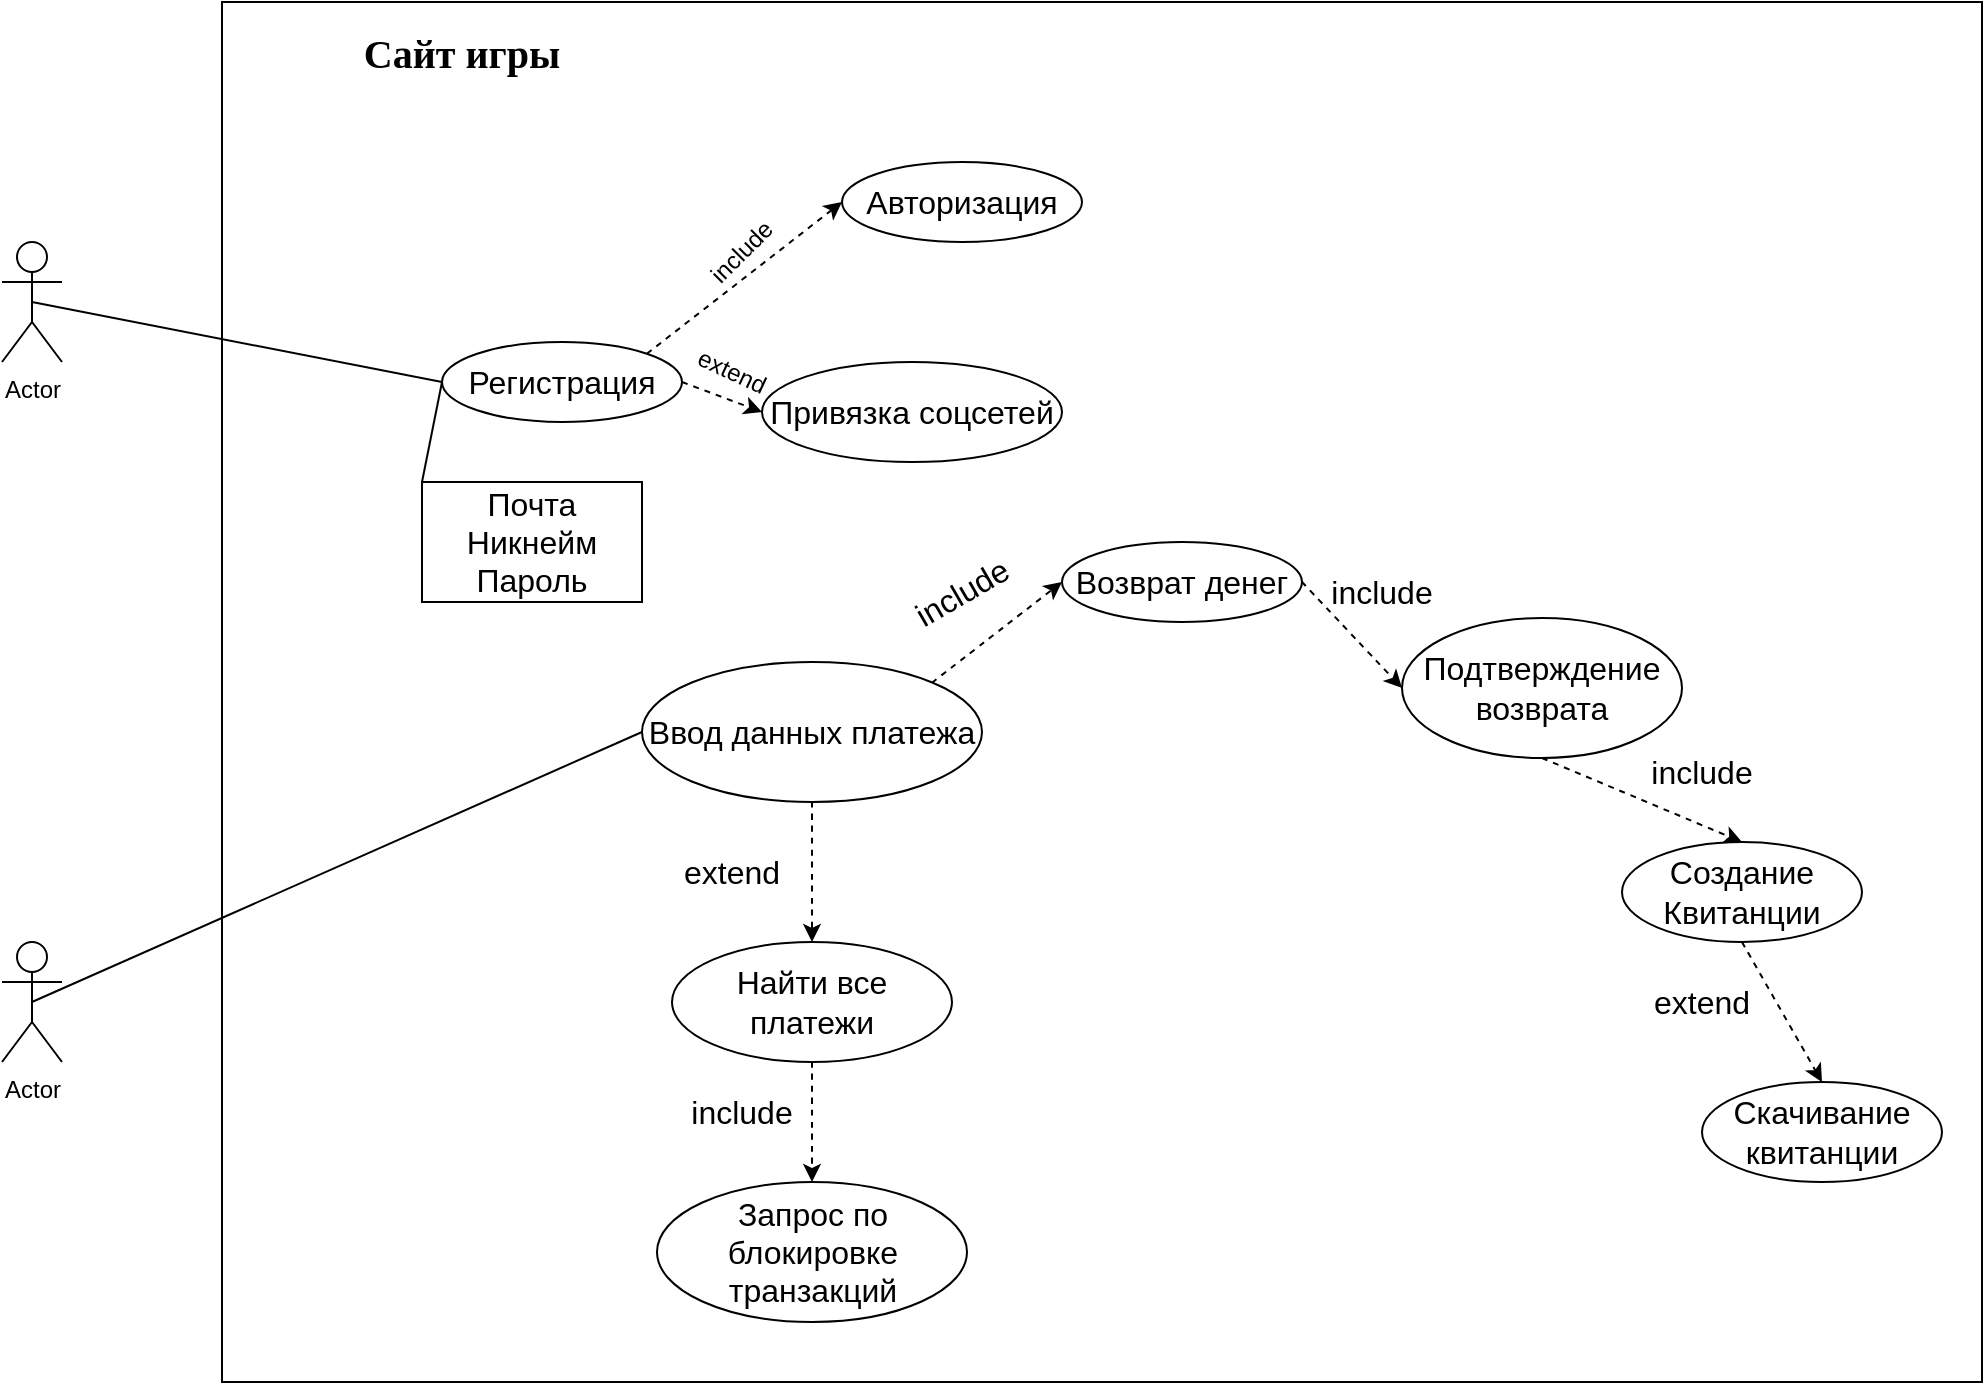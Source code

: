 <mxfile version="20.7.4" type="github">
  <diagram name="Page-1" id="e7e014a7-5840-1c2e-5031-d8a46d1fe8dd">
    <mxGraphModel dx="1386" dy="791" grid="1" gridSize="10" guides="1" tooltips="1" connect="1" arrows="1" fold="1" page="1" pageScale="1" pageWidth="1169" pageHeight="826" background="none" math="0" shadow="0">
      <root>
        <mxCell id="0" />
        <mxCell id="1" parent="0" />
        <mxCell id="cRHzYJ0gQjoIReFaO4qA-41" value="Actor" style="shape=umlActor;verticalLabelPosition=bottom;verticalAlign=top;html=1;outlineConnect=0;rounded=0;" vertex="1" parent="1">
          <mxGeometry x="70" y="190" width="30" height="60" as="geometry" />
        </mxCell>
        <mxCell id="cRHzYJ0gQjoIReFaO4qA-42" value="" style="rounded=0;whiteSpace=wrap;html=1;" vertex="1" parent="1">
          <mxGeometry x="180" y="70" width="880" height="690" as="geometry" />
        </mxCell>
        <mxCell id="cRHzYJ0gQjoIReFaO4qA-43" value="Сайт игры" style="text;html=1;strokeColor=none;fillColor=none;align=center;verticalAlign=middle;whiteSpace=wrap;rounded=0;hachureGap=4;fontFamily=Times New Roman;fontSize=20;fontStyle=1;" vertex="1" parent="1">
          <mxGeometry x="190" y="70" width="220" height="50" as="geometry" />
        </mxCell>
        <mxCell id="cRHzYJ0gQjoIReFaO4qA-44" value="Регистрация" style="ellipse;whiteSpace=wrap;html=1;fontSize=16;" vertex="1" parent="1">
          <mxGeometry x="290" y="240" width="120" height="40" as="geometry" />
        </mxCell>
        <mxCell id="cRHzYJ0gQjoIReFaO4qA-45" value="Почта&lt;br&gt;Никнейм&lt;br&gt;Пароль" style="rounded=0;whiteSpace=wrap;html=1;fontSize=16;" vertex="1" parent="1">
          <mxGeometry x="280" y="310" width="110" height="60" as="geometry" />
        </mxCell>
        <mxCell id="cRHzYJ0gQjoIReFaO4qA-46" value="" style="endArrow=none;html=1;rounded=0;fontSize=12;curved=1;exitX=0.5;exitY=0.5;exitDx=0;exitDy=0;exitPerimeter=0;entryX=0;entryY=0.5;entryDx=0;entryDy=0;" edge="1" parent="1" source="cRHzYJ0gQjoIReFaO4qA-41" target="cRHzYJ0gQjoIReFaO4qA-44">
          <mxGeometry width="50" height="50" relative="1" as="geometry">
            <mxPoint x="150" y="449" as="sourcePoint" />
            <mxPoint x="200" y="399" as="targetPoint" />
          </mxGeometry>
        </mxCell>
        <mxCell id="cRHzYJ0gQjoIReFaO4qA-47" value="Actor" style="shape=umlActor;verticalLabelPosition=bottom;verticalAlign=top;html=1;outlineConnect=0;rounded=0;" vertex="1" parent="1">
          <mxGeometry x="70" y="540" width="30" height="60" as="geometry" />
        </mxCell>
        <mxCell id="cRHzYJ0gQjoIReFaO4qA-48" value="" style="endArrow=none;html=1;rounded=0;fontSize=12;curved=1;exitX=0;exitY=0;exitDx=0;exitDy=0;entryX=0;entryY=0.5;entryDx=0;entryDy=0;" edge="1" parent="1" source="cRHzYJ0gQjoIReFaO4qA-45" target="cRHzYJ0gQjoIReFaO4qA-44">
          <mxGeometry width="50" height="50" relative="1" as="geometry">
            <mxPoint x="245" y="330" as="sourcePoint" />
            <mxPoint x="280" y="260" as="targetPoint" />
          </mxGeometry>
        </mxCell>
        <mxCell id="cRHzYJ0gQjoIReFaO4qA-49" value="Авторизация" style="ellipse;whiteSpace=wrap;html=1;fontSize=16;" vertex="1" parent="1">
          <mxGeometry x="490" y="150" width="120" height="40" as="geometry" />
        </mxCell>
        <mxCell id="cRHzYJ0gQjoIReFaO4qA-50" value="Ввод данных платежа" style="ellipse;whiteSpace=wrap;html=1;fontSize=16;" vertex="1" parent="1">
          <mxGeometry x="390" y="400" width="170" height="70" as="geometry" />
        </mxCell>
        <mxCell id="cRHzYJ0gQjoIReFaO4qA-51" value="" style="endArrow=none;html=1;rounded=0;fontSize=12;curved=1;exitX=0.5;exitY=0.5;exitDx=0;exitDy=0;exitPerimeter=0;entryX=0;entryY=0.5;entryDx=0;entryDy=0;" edge="1" parent="1" source="cRHzYJ0gQjoIReFaO4qA-47" target="cRHzYJ0gQjoIReFaO4qA-50">
          <mxGeometry width="50" height="50" relative="1" as="geometry">
            <mxPoint x="510" y="450" as="sourcePoint" />
            <mxPoint x="560" y="400" as="targetPoint" />
          </mxGeometry>
        </mxCell>
        <mxCell id="cRHzYJ0gQjoIReFaO4qA-52" value="Привязка соцсетей" style="ellipse;whiteSpace=wrap;html=1;fontSize=16;" vertex="1" parent="1">
          <mxGeometry x="450" y="250" width="150" height="50" as="geometry" />
        </mxCell>
        <mxCell id="cRHzYJ0gQjoIReFaO4qA-53" value="" style="endArrow=classic;html=1;rounded=0;dashed=1;fontSize=12;curved=1;exitX=0.5;exitY=1;exitDx=0;exitDy=0;entryX=0.5;entryY=0;entryDx=0;entryDy=0;" edge="1" parent="1" source="cRHzYJ0gQjoIReFaO4qA-50" target="cRHzYJ0gQjoIReFaO4qA-54">
          <mxGeometry width="50" height="50" relative="1" as="geometry">
            <mxPoint x="510" y="440" as="sourcePoint" />
            <mxPoint x="560" y="390" as="targetPoint" />
          </mxGeometry>
        </mxCell>
        <mxCell id="cRHzYJ0gQjoIReFaO4qA-54" value="Найти все платежи" style="ellipse;whiteSpace=wrap;html=1;fontSize=16;" vertex="1" parent="1">
          <mxGeometry x="405" y="540" width="140" height="60" as="geometry" />
        </mxCell>
        <mxCell id="cRHzYJ0gQjoIReFaO4qA-55" value="extend" style="text;html=1;strokeColor=none;fillColor=none;align=center;verticalAlign=middle;whiteSpace=wrap;rounded=0;fontSize=16;rotation=0;" vertex="1" parent="1">
          <mxGeometry x="405" y="490" width="60" height="30" as="geometry" />
        </mxCell>
        <mxCell id="cRHzYJ0gQjoIReFaO4qA-56" value="Запрос по блокировке транзакций" style="ellipse;whiteSpace=wrap;html=1;fontSize=16;" vertex="1" parent="1">
          <mxGeometry x="397.5" y="660" width="155" height="70" as="geometry" />
        </mxCell>
        <mxCell id="cRHzYJ0gQjoIReFaO4qA-57" value="" style="endArrow=classic;html=1;rounded=0;dashed=1;fontSize=12;curved=1;exitX=0.5;exitY=1;exitDx=0;exitDy=0;entryX=0.5;entryY=0;entryDx=0;entryDy=0;" edge="1" parent="1" source="cRHzYJ0gQjoIReFaO4qA-54" target="cRHzYJ0gQjoIReFaO4qA-56">
          <mxGeometry width="50" height="50" relative="1" as="geometry">
            <mxPoint x="485" y="480" as="sourcePoint" />
            <mxPoint x="485" y="550" as="targetPoint" />
          </mxGeometry>
        </mxCell>
        <mxCell id="cRHzYJ0gQjoIReFaO4qA-58" value="include" style="text;html=1;strokeColor=none;fillColor=none;align=center;verticalAlign=middle;whiteSpace=wrap;rounded=0;fontSize=16;rotation=0;" vertex="1" parent="1">
          <mxGeometry x="410" y="610" width="60" height="30" as="geometry" />
        </mxCell>
        <mxCell id="cRHzYJ0gQjoIReFaO4qA-59" value="Возврат денег" style="ellipse;whiteSpace=wrap;html=1;fontSize=16;" vertex="1" parent="1">
          <mxGeometry x="600" y="340" width="120" height="40" as="geometry" />
        </mxCell>
        <mxCell id="cRHzYJ0gQjoIReFaO4qA-60" value="" style="endArrow=classic;html=1;rounded=0;dashed=1;fontSize=12;curved=1;exitX=1;exitY=0;exitDx=0;exitDy=0;entryX=0;entryY=0.5;entryDx=0;entryDy=0;" edge="1" parent="1" source="cRHzYJ0gQjoIReFaO4qA-50" target="cRHzYJ0gQjoIReFaO4qA-59">
          <mxGeometry width="50" height="50" relative="1" as="geometry">
            <mxPoint x="510" y="430" as="sourcePoint" />
            <mxPoint x="560" y="380" as="targetPoint" />
          </mxGeometry>
        </mxCell>
        <mxCell id="cRHzYJ0gQjoIReFaO4qA-61" value="include" style="text;html=1;strokeColor=none;fillColor=none;align=center;verticalAlign=middle;whiteSpace=wrap;rounded=0;fontSize=16;rotation=-30;" vertex="1" parent="1">
          <mxGeometry x="520" y="350" width="60" height="30" as="geometry" />
        </mxCell>
        <mxCell id="cRHzYJ0gQjoIReFaO4qA-62" value="Подтверждение&lt;br&gt;возврата" style="ellipse;whiteSpace=wrap;html=1;fontSize=16;" vertex="1" parent="1">
          <mxGeometry x="770" y="378" width="140" height="70" as="geometry" />
        </mxCell>
        <mxCell id="cRHzYJ0gQjoIReFaO4qA-63" value="" style="endArrow=classic;html=1;rounded=0;dashed=1;fontSize=12;curved=1;exitX=1;exitY=0.5;exitDx=0;exitDy=0;entryX=0;entryY=0.5;entryDx=0;entryDy=0;" edge="1" parent="1" source="cRHzYJ0gQjoIReFaO4qA-59" target="cRHzYJ0gQjoIReFaO4qA-62">
          <mxGeometry width="50" height="50" relative="1" as="geometry">
            <mxPoint x="510" y="410" as="sourcePoint" />
            <mxPoint x="560" y="360" as="targetPoint" />
          </mxGeometry>
        </mxCell>
        <mxCell id="cRHzYJ0gQjoIReFaO4qA-64" value="include" style="text;html=1;strokeColor=none;fillColor=none;align=center;verticalAlign=middle;whiteSpace=wrap;rounded=0;fontSize=16;rotation=0;" vertex="1" parent="1">
          <mxGeometry x="730" y="350" width="60" height="30" as="geometry" />
        </mxCell>
        <mxCell id="cRHzYJ0gQjoIReFaO4qA-65" value="Создание&lt;br&gt;Квитанции" style="ellipse;whiteSpace=wrap;html=1;fontSize=16;" vertex="1" parent="1">
          <mxGeometry x="880" y="490" width="120" height="50" as="geometry" />
        </mxCell>
        <mxCell id="cRHzYJ0gQjoIReFaO4qA-66" value="" style="endArrow=classic;html=1;rounded=0;dashed=1;fontSize=12;curved=1;exitX=0.5;exitY=1;exitDx=0;exitDy=0;entryX=0.5;entryY=0;entryDx=0;entryDy=0;" edge="1" parent="1" source="cRHzYJ0gQjoIReFaO4qA-62" target="cRHzYJ0gQjoIReFaO4qA-65">
          <mxGeometry width="50" height="50" relative="1" as="geometry">
            <mxPoint x="510" y="400" as="sourcePoint" />
            <mxPoint x="560" y="350" as="targetPoint" />
          </mxGeometry>
        </mxCell>
        <mxCell id="cRHzYJ0gQjoIReFaO4qA-67" value="include" style="text;html=1;strokeColor=none;fillColor=none;align=center;verticalAlign=middle;whiteSpace=wrap;rounded=0;fontSize=16;rotation=0;" vertex="1" parent="1">
          <mxGeometry x="890" y="440" width="60" height="30" as="geometry" />
        </mxCell>
        <mxCell id="cRHzYJ0gQjoIReFaO4qA-68" value="Скачивание&lt;br&gt;квитанции" style="ellipse;whiteSpace=wrap;html=1;fontSize=16;" vertex="1" parent="1">
          <mxGeometry x="920" y="610" width="120" height="50" as="geometry" />
        </mxCell>
        <mxCell id="cRHzYJ0gQjoIReFaO4qA-69" value="" style="endArrow=classic;html=1;rounded=0;dashed=1;fontSize=12;curved=1;exitX=0.5;exitY=1;exitDx=0;exitDy=0;entryX=0.5;entryY=0;entryDx=0;entryDy=0;" edge="1" parent="1" source="cRHzYJ0gQjoIReFaO4qA-65" target="cRHzYJ0gQjoIReFaO4qA-68">
          <mxGeometry width="50" height="50" relative="1" as="geometry">
            <mxPoint x="870" y="405" as="sourcePoint" />
            <mxPoint x="870" y="450" as="targetPoint" />
          </mxGeometry>
        </mxCell>
        <mxCell id="cRHzYJ0gQjoIReFaO4qA-70" value="extend" style="text;html=1;strokeColor=none;fillColor=none;align=center;verticalAlign=middle;whiteSpace=wrap;rounded=0;fontSize=16;rotation=0;" vertex="1" parent="1">
          <mxGeometry x="890" y="555" width="60" height="30" as="geometry" />
        </mxCell>
        <mxCell id="cRHzYJ0gQjoIReFaO4qA-71" value="" style="endArrow=classic;html=1;rounded=0;exitX=1;exitY=0.5;exitDx=0;exitDy=0;entryX=0;entryY=0.5;entryDx=0;entryDy=0;dashed=1;" edge="1" parent="1" source="cRHzYJ0gQjoIReFaO4qA-44" target="cRHzYJ0gQjoIReFaO4qA-52">
          <mxGeometry width="50" height="50" relative="1" as="geometry">
            <mxPoint x="330" y="320" as="sourcePoint" />
            <mxPoint x="380" y="270" as="targetPoint" />
          </mxGeometry>
        </mxCell>
        <mxCell id="cRHzYJ0gQjoIReFaO4qA-72" value="extend" style="text;html=1;strokeColor=none;fillColor=none;align=center;verticalAlign=middle;whiteSpace=wrap;rounded=0;rotation=25;" vertex="1" parent="1">
          <mxGeometry x="405" y="240" width="60" height="30" as="geometry" />
        </mxCell>
        <mxCell id="cRHzYJ0gQjoIReFaO4qA-73" value="" style="endArrow=classic;html=1;rounded=0;dashed=1;exitX=1;exitY=0;exitDx=0;exitDy=0;entryX=0;entryY=0.5;entryDx=0;entryDy=0;" edge="1" parent="1" source="cRHzYJ0gQjoIReFaO4qA-44" target="cRHzYJ0gQjoIReFaO4qA-49">
          <mxGeometry width="50" height="50" relative="1" as="geometry">
            <mxPoint x="340" y="350" as="sourcePoint" />
            <mxPoint x="390" y="300" as="targetPoint" />
          </mxGeometry>
        </mxCell>
        <mxCell id="cRHzYJ0gQjoIReFaO4qA-74" value="include" style="text;html=1;strokeColor=none;fillColor=none;align=center;verticalAlign=middle;whiteSpace=wrap;rounded=0;rotation=-45;" vertex="1" parent="1">
          <mxGeometry x="410" y="180" width="60" height="30" as="geometry" />
        </mxCell>
      </root>
    </mxGraphModel>
  </diagram>
</mxfile>
